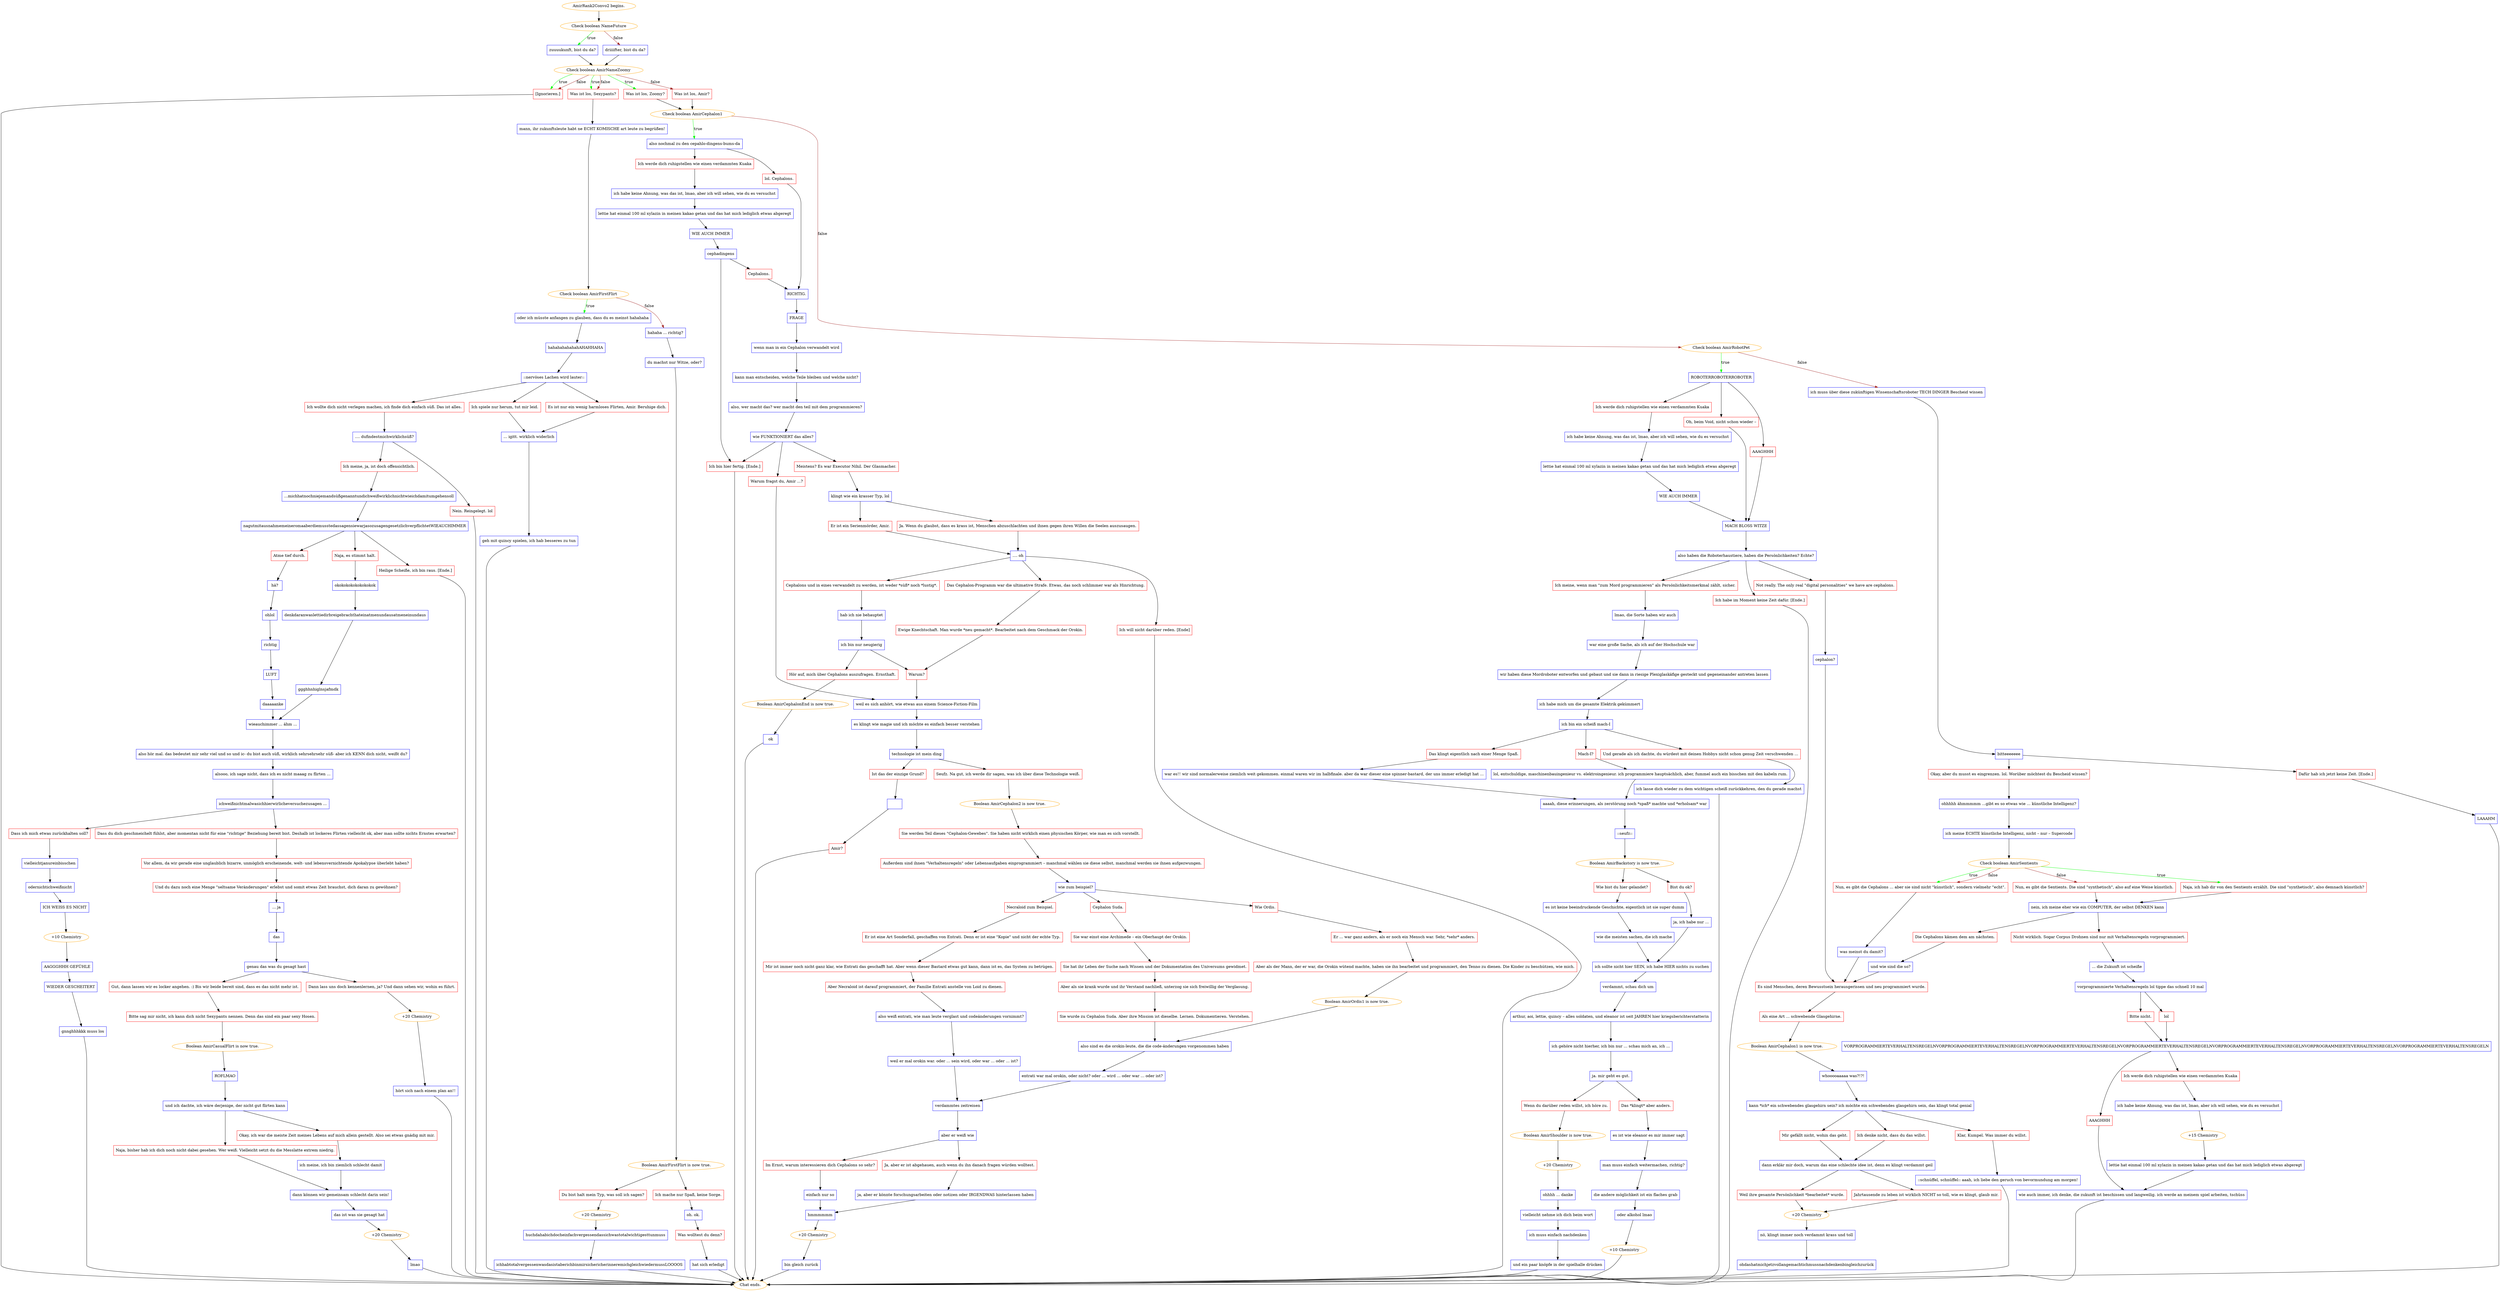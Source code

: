 digraph {
	"AmirRank2Convo2 begins." [color=orange];
		"AmirRank2Convo2 begins." -> j1555648941;
	j1555648941 [label="Check boolean NameFuture",color=orange];
		j1555648941 -> j3307361574 [label=true,color=green];
		j1555648941 -> j3724888176 [label=false,color=brown];
	j3307361574 [label="zuuuukunft, bist du da?",shape=box,color=blue];
		j3307361574 -> j3096240527;
	j3724888176 [label="driiiifter, bist du da?",shape=box,color=blue];
		j3724888176 -> j3096240527;
	j3096240527 [label="Check boolean AmirNameZoomy",color=orange];
		j3096240527 -> j4221938618 [label=true,color=green];
		j3096240527 -> j1084389722 [label=true,color=green];
		j3096240527 -> j474816345 [label=true,color=green];
		j3096240527 -> j4221938618 [label=false,color=brown];
		j3096240527 -> j1084389722 [label=false,color=brown];
		j3096240527 -> j4013942092 [label=false,color=brown];
	j4221938618 [label="[Ignorieren.]",shape=box,color=red];
		j4221938618 -> "Chat ends.";
	j1084389722 [label="Was ist los, Sexypants?",shape=box,color=red];
		j1084389722 -> j3750007848;
	j474816345 [label="Was ist los, Zoomy?",shape=box,color=red];
		j474816345 -> j87647369;
	j4013942092 [label="Was ist los, Amir?",shape=box,color=red];
		j4013942092 -> j87647369;
	"Chat ends." [color=orange];
	j3750007848 [label="mann, ihr zukunftsleute habt ne ECHT KOMISCHE art leute zu begrüßen!",shape=box,color=blue];
		j3750007848 -> j1575820688;
	j87647369 [label="Check boolean AmirCephalon1",color=orange];
		j87647369 -> j115121368 [label=true,color=green];
		j87647369 -> j1377197533 [label=false,color=brown];
	j1575820688 [label="Check boolean AmirFirstFlirt",color=orange];
		j1575820688 -> j2492034012 [label=true,color=green];
		j1575820688 -> j3393384955 [label=false,color=brown];
	j115121368 [label="also nochmal zu den cepahlo-dingens-bums-da",shape=box,color=blue];
		j115121368 -> j2312319209;
		j115121368 -> j2672631031;
	j1377197533 [label="Check boolean AmirRobotPet",color=orange];
		j1377197533 -> j4054132 [label=true,color=green];
		j1377197533 -> j3587318549 [label=false,color=brown];
	j2492034012 [label="oder ich müsste anfangen zu glauben, dass du es meinst hahahaha",shape=box,color=blue];
		j2492034012 -> j3124824646;
	j3393384955 [label="hahaha ... richtig?",shape=box,color=blue];
		j3393384955 -> j1797809894;
	j2312319209 [label="lol. Cephalons.",shape=box,color=red];
		j2312319209 -> j1317306424;
	j2672631031 [label="Ich werde dich ruhigstellen wie einen verdammten Kuaka",shape=box,color=red];
		j2672631031 -> j3753934464;
	j4054132 [label="ROBOTERROBOTERROBOTER",shape=box,color=blue];
		j4054132 -> j484419213;
		j4054132 -> j2311516231;
		j4054132 -> j1996155099;
	j3587318549 [label="ich muss über diese zukünftigen Wissenschaftsroboter TECH DINGER Bescheid wissen",shape=box,color=blue];
		j3587318549 -> j4246511531;
	j3124824646 [label="hahahahahahahAHAHHAHA",shape=box,color=blue];
		j3124824646 -> j4193447995;
	j1797809894 [label="du machst nur Witze, oder?",shape=box,color=blue];
		j1797809894 -> j1496595557;
	j1317306424 [label="RICHTIG.",shape=box,color=blue];
		j1317306424 -> j2656031469;
	j3753934464 [label="ich habe keine Ahnung, was das ist, lmao, aber ich will sehen, wie du es versuchst",shape=box,color=blue];
		j3753934464 -> j438664815;
	j484419213 [label="Oh, beim Void, nicht schon wieder –",shape=box,color=red];
		j484419213 -> j3017706590;
	j2311516231 [label="AAAGHHH",shape=box,color=red];
		j2311516231 -> j3017706590;
	j1996155099 [label="Ich werde dich ruhigstellen wie einen verdammten Kuaka",shape=box,color=red];
		j1996155099 -> j2029901667;
	j4246511531 [label="bitteeeeeee",shape=box,color=blue];
		j4246511531 -> j3028903675;
		j4246511531 -> j2031541575;
	j4193447995 [label="::nervöses Lachen wird lauter::",shape=box,color=blue];
		j4193447995 -> j2907826361;
		j4193447995 -> j4194079776;
		j4193447995 -> j1877489466;
	j1496595557 [label="Boolean AmirFirstFlirt is now true.",color=orange];
		j1496595557 -> j2982463184;
		j1496595557 -> j627037702;
	j2656031469 [label="FRAGE",shape=box,color=blue];
		j2656031469 -> j529052939;
	j438664815 [label="lettie hat einmal 100 ml xylazin in meinen kakao getan und das hat mich lediglich etwas abgeregt",shape=box,color=blue];
		j438664815 -> j3019687302;
	j3017706590 [label="MACH BLOSS WITZE",shape=box,color=blue];
		j3017706590 -> j2671769599;
	j2029901667 [label="ich habe keine Ahnung, was das ist, lmao, aber ich will sehen, wie du es versuchst",shape=box,color=blue];
		j2029901667 -> j3712962446;
	j3028903675 [label="Dafür hab ich jetzt keine Zeit. [Ende.]",shape=box,color=red];
		j3028903675 -> j215032088;
	j2031541575 [label="Okay, aber du musst es eingrenzen. lol. Worüber möchtest du Bescheid wissen?",shape=box,color=red];
		j2031541575 -> j11450129;
	j2907826361 [label="Ich wollte dich nicht verlegen machen, ich finde dich einfach süß. Das ist alles.",shape=box,color=red];
		j2907826361 -> j3585938906;
	j4194079776 [label="Ich spiele nur herum, tut mir leid.",shape=box,color=red];
		j4194079776 -> j3329032730;
	j1877489466 [label="Es ist nur ein wenig harmloses Flirten, Amir. Beruhige dich.",shape=box,color=red];
		j1877489466 -> j3329032730;
	j2982463184 [label="Du bist halt mein Typ, was soll ich sagen?",shape=box,color=red];
		j2982463184 -> j3801050391;
	j627037702 [label="Ich mache nur Spaß, keine Sorge.",shape=box,color=red];
		j627037702 -> j615910744;
	j529052939 [label="wenn man in ein Cephalon verwandelt wird",shape=box,color=blue];
		j529052939 -> j2843111048;
	j3019687302 [label="WIE AUCH IMMER",shape=box,color=blue];
		j3019687302 -> j654997722;
	j2671769599 [label="also haben die Roboterhaustiere, haben die Persönlichkeiten? Echte?",shape=box,color=blue];
		j2671769599 -> j2372550800;
		j2671769599 -> j3374352757;
		j2671769599 -> j3021494413;
	j3712962446 [label="lettie hat einmal 100 ml xylazin in meinen kakao getan und das hat mich lediglich etwas abgeregt",shape=box,color=blue];
		j3712962446 -> j3633236738;
	j215032088 [label="LAAAHM",shape=box,color=blue];
		j215032088 -> "Chat ends.";
	j11450129 [label="ohhhhh ähmmmmm ...gibt es so etwas wie ... künstliche Intelligenz?",shape=box,color=blue];
		j11450129 -> j2017907828;
	j3585938906 [label=".... dufindestmichwirklichsüß?",shape=box,color=blue];
		j3585938906 -> j4103598451;
		j3585938906 -> j3409012234;
	j3329032730 [label="... igitt. wirklich widerlich",shape=box,color=blue];
		j3329032730 -> j3915761420;
	j3801050391 [label="+20 Chemistry",color=orange];
		j3801050391 -> j752171801;
	j615910744 [label="oh. ok.",shape=box,color=blue];
		j615910744 -> j234731829;
	j2843111048 [label="kann man entscheiden, welche Teile bleiben und welche nicht?",shape=box,color=blue];
		j2843111048 -> j2879081918;
	j654997722 [label="cephadingens",shape=box,color=blue];
		j654997722 -> j700184981;
		j654997722 -> j26501869;
	j2372550800 [label="Not really. The only real \"digital personalities\" we have are cephalons.",shape=box,color=red];
		j2372550800 -> j2014499266;
	j3374352757 [label="Ich meine, wenn man \"zum Mord programmieren\" als Persönlichkeitsmerkmal zählt, sicher.",shape=box,color=red];
		j3374352757 -> j540731796;
	j3021494413 [label="Ich habe im Moment keine Zeit dafür. [Ende.]",shape=box,color=red];
		j3021494413 -> "Chat ends.";
	j3633236738 [label="WIE AUCH IMMER",shape=box,color=blue];
		j3633236738 -> j3017706590;
	j2017907828 [label="ich meine ECHTE künstliche Intelligenz, nicht – nur – Supercode",shape=box,color=blue];
		j2017907828 -> j3361290284;
	j4103598451 [label="Ich meine, ja, ist doch offensichtlich.",shape=box,color=red];
		j4103598451 -> j889946464;
	j3409012234 [label="Nein. Reingelegt. lol",shape=box,color=red];
		j3409012234 -> "Chat ends.";
	j3915761420 [label="geh mit quincy spielen, ich hab besseres zu tun",shape=box,color=blue];
		j3915761420 -> "Chat ends.";
	j752171801 [label="huchdahabichdocheinfachvergessendassichwastotalwichtigesttunmuss",shape=box,color=blue];
		j752171801 -> j4292324497;
	j234731829 [label="Was wolltest du denn?",shape=box,color=red];
		j234731829 -> j2499994886;
	j2879081918 [label="also, wer macht das? wer macht den teil mit dem programmieren?",shape=box,color=blue];
		j2879081918 -> j460803607;
	j700184981 [label="Cephalons.",shape=box,color=red];
		j700184981 -> j1317306424;
	j26501869 [label="Ich bin hier fertig. [Ende.]",shape=box,color=red];
		j26501869 -> "Chat ends.";
	j2014499266 [label="cephalon?",shape=box,color=blue];
		j2014499266 -> j3952377309;
	j540731796 [label="lmao, die Sorte haben wir auch",shape=box,color=blue];
		j540731796 -> j3939566060;
	j3361290284 [label="Check boolean AmirSentients",color=orange];
		j3361290284 -> j502698037 [label=true,color=green];
		j3361290284 -> j147018260 [label=true,color=green];
		j3361290284 -> j887103552 [label=false,color=brown];
		j3361290284 -> j147018260 [label=false,color=brown];
	j889946464 [label="...michhatnochniejemandsüßgenanntundichweißwirklichnichtwieichdamitumgehensoll",shape=box,color=blue];
		j889946464 -> j3006527897;
	j4292324497 [label="ichhabtotalvergessenwasdasistaberichbinmirsichericherinneremichgleichwiedermussLOOOOS",shape=box,color=blue];
		j4292324497 -> "Chat ends.";
	j2499994886 [label="hat sich erledigt",shape=box,color=blue];
		j2499994886 -> "Chat ends.";
	j460803607 [label="wie FUNKTIONIERT das alles?",shape=box,color=blue];
		j460803607 -> j391924389;
		j460803607 -> j242922062;
		j460803607 -> j26501869;
	j3952377309 [label="Es sind Menschen, deren Bewusstsein herausgerissen und neu programmiert wurde.",shape=box,color=red];
		j3952377309 -> j1605078569;
	j3939566060 [label="war eine große Sache, als ich auf der Hochschule war",shape=box,color=blue];
		j3939566060 -> j4258655379;
	j502698037 [label="Naja, ich hab dir von den Sentients erzählt. Die sind \"synthetisch\", also demnach künstlich?",shape=box,color=red];
		j502698037 -> j3122701849;
	j147018260 [label="Nun, es gibt die Cephalons ... aber sie sind nicht \"künstlich\", sondern vielmehr \"echt\".",shape=box,color=red];
		j147018260 -> j2378376927;
	j887103552 [label="Nun, es gibt die Sentients. Die sind \"synthetisch\", also auf eine Weise künstlich.",shape=box,color=red];
		j887103552 -> j3122701849;
	j3006527897 [label="nagutmitausnahmemeineromaaberdiemusstedassagensiewarjasozusagengesetzlichverpflichtetWIEAUCHIMMER",shape=box,color=blue];
		j3006527897 -> j2378956216;
		j3006527897 -> j2110427409;
		j3006527897 -> j2055702552;
	j391924389 [label="Meistens? Es war Executor Nihil. Der Glasmacher.",shape=box,color=red];
		j391924389 -> j1536701201;
	j242922062 [label="Warum fragst du, Amir ...?",shape=box,color=red];
		j242922062 -> j2910270750;
	j1605078569 [label="Als eine Art ... schwebende Glasgehirne.",shape=box,color=red];
		j1605078569 -> j2736927145;
	j4258655379 [label="wir haben diese Mordroboter entworfen und gebaut und sie dann in riesige Plexiglaskäfige gesteckt und gegeneinander antreten lassen",shape=box,color=blue];
		j4258655379 -> j719706352;
	j3122701849 [label="nein, ich meine eher wie ein COMPUTER, der selbst DENKEN kann",shape=box,color=blue];
		j3122701849 -> j1619777783;
		j3122701849 -> j840093473;
	j2378376927 [label="was meinst du damit?",shape=box,color=blue];
		j2378376927 -> j3952377309;
	j2378956216 [label="Atme tief durch.",shape=box,color=red];
		j2378956216 -> j2564326867;
	j2110427409 [label="Naja, es stimmt halt.",shape=box,color=red];
		j2110427409 -> j2190914013;
	j2055702552 [label="Heilige Scheiße, ich bin raus. [Ende.]",shape=box,color=red];
		j2055702552 -> "Chat ends.";
	j1536701201 [label="klingt wie ein krasser Typ, lol",shape=box,color=blue];
		j1536701201 -> j2458441488;
		j1536701201 -> j3708547763;
	j2910270750 [label="weil es sich anhört, wie etwas aus einem Science-Fiction-Film",shape=box,color=blue];
		j2910270750 -> j846729492;
	j2736927145 [label="Boolean AmirCephalon1 is now true.",color=orange];
		j2736927145 -> j2217811682;
	j719706352 [label="ich habe mich um die gesamte Elektrik gekümmert",shape=box,color=blue];
		j719706352 -> j4021572635;
	j1619777783 [label="Die Cephalons kämen dem am nächsten.",shape=box,color=red];
		j1619777783 -> j1147397134;
	j840093473 [label="Nicht wirklich. Sogar Corpus Drohnen sind nur mit Verhaltensregeln vorprogrammiert.",shape=box,color=red];
		j840093473 -> j2359377820;
	j2564326867 [label="hä?",shape=box,color=blue];
		j2564326867 -> j4255470236;
	j2190914013 [label="okokokokokokokokok",shape=box,color=blue];
		j2190914013 -> j2219963722;
	j2458441488 [label="Ja. Wenn du glaubst, dass es krass ist, Menschen abzuschlachten und ihnen gegen ihren Willen die Seelen auszusaugen.",shape=box,color=red];
		j2458441488 -> j1381907920;
	j3708547763 [label="Er ist ein Serienmörder, Amir.",shape=box,color=red];
		j3708547763 -> j1381907920;
	j846729492 [label="es klingt wie magie und ich möchte es einfach besser verstehen",shape=box,color=blue];
		j846729492 -> j21761654;
	j2217811682 [label="whooooaaaaa was?!?!",shape=box,color=blue];
		j2217811682 -> j1940614752;
	j4021572635 [label="ich bin ein scheiß mach-I",shape=box,color=blue];
		j4021572635 -> j2165625261;
		j4021572635 -> j1970320508;
		j4021572635 -> j553232700;
	j1147397134 [label="und wie sind die so?",shape=box,color=blue];
		j1147397134 -> j3952377309;
	j2359377820 [label="... die Zukunft ist scheiße",shape=box,color=blue];
		j2359377820 -> j292380097;
	j4255470236 [label="ohlol",shape=box,color=blue];
		j4255470236 -> j3981626300;
	j2219963722 [label="denkdaranwaslettiedirbreigebrachthateinatmenundausatmeneinundaus",shape=box,color=blue];
		j2219963722 -> j3613006947;
	j1381907920 [label=".... oh",shape=box,color=blue];
		j1381907920 -> j215706029;
		j1381907920 -> j2231074874;
		j1381907920 -> j658200061;
	j21761654 [label="technologie ist mein ding",shape=box,color=blue];
		j21761654 -> j1023077670;
		j21761654 -> j2938090448;
	j1940614752 [label="kann *ich* ein schwebendes glasgehirn sein? ich möchte ein schwebendes glasgehirn sein, das klingt total genial",shape=box,color=blue];
		j1940614752 -> j3594797301;
		j1940614752 -> j3096640561;
		j1940614752 -> j3549899847;
	j2165625261 [label="Mach-I?",shape=box,color=red];
		j2165625261 -> j2414151238;
	j1970320508 [label="Das klingt eigentlich nach einer Menge Spaß.",shape=box,color=red];
		j1970320508 -> j2266044189;
	j553232700 [label="Und gerade als ich dachte, du würdest mit deinen Hobbys nicht schon genug Zeit verschwenden ...",shape=box,color=red];
		j553232700 -> j2151363898;
	j292380097 [label="vorprogrammierte Verhaltensregeln lol tippe das schnell 10 mal",shape=box,color=blue];
		j292380097 -> j3666099847;
		j292380097 -> j1149664132;
	j3981626300 [label="richtig",shape=box,color=blue];
		j3981626300 -> j3604036129;
	j3613006947 [label="ggghhnhiglnsjafmdk",shape=box,color=blue];
		j3613006947 -> j2225385559;
	j215706029 [label="Cephalons und in eines verwandelt zu werden, ist weder *süß* noch *lustig*.",shape=box,color=red];
		j215706029 -> j1480842532;
	j2231074874 [label="Ich will nicht darüber reden. [Ende]",shape=box,color=red];
		j2231074874 -> "Chat ends.";
	j658200061 [label="Das Cephalon-Programm war die ultimative Strafe. Etwas, das noch schlimmer war als Hinrichtung.",shape=box,color=red];
		j658200061 -> j3679616956;
	j1023077670 [label="Ist das der einzige Grund?",shape=box,color=red];
		j1023077670 -> j3956974090;
	j2938090448 [label="Seufz. Na gut, ich werde dir sagen, was ich über diese Technologie weiß.",shape=box,color=red];
		j2938090448 -> j3833795817;
	j3594797301 [label="Mir gefällt nicht, wohin das geht.",shape=box,color=red];
		j3594797301 -> j328105516;
	j3096640561 [label="Ich denke nicht, dass du das willst.",shape=box,color=red];
		j3096640561 -> j328105516;
	j3549899847 [label="Klar, Kumpel. Was immer du willst.",shape=box,color=red];
		j3549899847 -> j1934114727;
	j2414151238 [label="lol, entschuldige, maschinenbauingenieur vs. elektroingenieur. ich programmiere hauptsächlich, aber, fummel auch ein bisschen mit den kabeln rum.",shape=box,color=blue];
		j2414151238 -> j322707743;
	j2266044189 [label="war es!! wir sind normalerweise ziemlich weit gekommen. einmal waren wir im halbfinale. aber da war dieser eine spinner-bastard, der uns immer erledigt hat ...",shape=box,color=blue];
		j2266044189 -> j322707743;
	j2151363898 [label="ich lasse dich wieder zu dem wichtigen scheiß zurückkehren, den du gerade machst",shape=box,color=blue];
		j2151363898 -> "Chat ends.";
	j3666099847 [label="lol",shape=box,color=red];
		j3666099847 -> j1771278913;
	j1149664132 [label="Bitte nicht.",shape=box,color=red];
		j1149664132 -> j1771278913;
	j3604036129 [label="LUFT",shape=box,color=blue];
		j3604036129 -> j1114644403;
	j2225385559 [label="wieauchimmer ... ähm ...",shape=box,color=blue];
		j2225385559 -> j1192422242;
	j1480842532 [label="hab ich nie behauptet",shape=box,color=blue];
		j1480842532 -> j1909174252;
	j3679616956 [label="Ewige Knechtschaft. Man wurde *neu gemacht*. Bearbeitet nach dem Geschmack der Orokin.",shape=box,color=red];
		j3679616956 -> j349047859;
	j3956974090 [label="  ",shape=box,color=blue];
		j3956974090 -> j2228253618;
	j3833795817 [label="Boolean AmirCephalon2 is now true.",color=orange];
		j3833795817 -> j2222101076;
	j328105516 [label="dann erklär mir doch, warum das eine schlechte idee ist, denn es klingt verdammt geil",shape=box,color=blue];
		j328105516 -> j2072444409;
		j328105516 -> j1961590580;
	j1934114727 [label="::schnüffel, schnüffel:: aaah, ich liebe den geruch von bevormundung am morgen!",shape=box,color=blue];
		j1934114727 -> "Chat ends.";
	j322707743 [label="aaaah, diese erinnerungen, als zerstörung noch *spaß* machte und *erholsam* war",shape=box,color=blue];
		j322707743 -> j2134939187;
	j1771278913 [label="VORPROGRAMMIERTEVERHALTENSREGELNVORPROGRAMMIERTEVERHALTENSREGELNVORPROGRAMMIERTEVERHALTENSREGELNVORPROGRAMMIERTEVERHALTENSREGELNVORPROGRAMMIERTEVERHALTENSREGELNVORPROGRAMMIERTEVERHALTENSREGELNVORPROGRAMMIERTEVERHALTENSREGELN",shape=box,color=blue];
		j1771278913 -> j2101935954;
		j1771278913 -> j4168805984;
	j1114644403 [label="daaaaanke",shape=box,color=blue];
		j1114644403 -> j2225385559;
	j1192422242 [label="also hör mal. das bedeutet mir sehr viel und so und ic- du bist auch süß, wirklich sehrsehrsehr süß- aber ich KENN dich nicht, weißt du?",shape=box,color=blue];
		j1192422242 -> j2960310200;
	j1909174252 [label="ich bin nur neugierig",shape=box,color=blue];
		j1909174252 -> j349047859;
		j1909174252 -> j2478160134;
	j349047859 [label="Warum?",shape=box,color=red];
		j349047859 -> j2910270750;
	j2228253618 [label="Amir?",shape=box,color=red];
		j2228253618 -> "Chat ends.";
	j2222101076 [label="Sie werden Teil dieses \"Cephalon-Gewebes\". Sie haben nicht wirklich einen physischen Körper, wie man es sich vorstellt.",shape=box,color=red];
		j2222101076 -> j1962427523;
	j2072444409 [label="Weil ihre gesamte Persönlichkeit *bearbeitet* wurde.",shape=box,color=red];
		j2072444409 -> j1746055533;
	j1961590580 [label="Jahrtausende zu leben ist wirklich NICHT so toll, wie es klingt, glaub mir.",shape=box,color=red];
		j1961590580 -> j1746055533;
	j2134939187 [label="::seufz::",shape=box,color=blue];
		j2134939187 -> j2341517216;
	j2101935954 [label="Ich werde dich ruhigstellen wie einen verdammten Kuaka",shape=box,color=red];
		j2101935954 -> j1028692125;
	j4168805984 [label="AAAGHHH",shape=box,color=red];
		j4168805984 -> j1644398351;
	j2960310200 [label="alsooo, ich sage nicht, dass ich es nicht maaag zu flirten ...",shape=box,color=blue];
		j2960310200 -> j2539879114;
	j2478160134 [label="Hör auf, mich über Cephalons auszufragen. Ernsthaft.",shape=box,color=red];
		j2478160134 -> j1631207674;
	j1962427523 [label="Außerdem sind ihnen \"Verhaltensregeln\" oder Lebensaufgaben einprogrammiert – manchmal wählen sie diese selbst, manchmal werden sie ihnen aufgezwungen.",shape=box,color=red];
		j1962427523 -> j2079666052;
	j1746055533 [label="+20 Chemistry",color=orange];
		j1746055533 -> j1308649462;
	j2341517216 [label="Boolean AmirBackstory is now true.",color=orange];
		j2341517216 -> j469885157;
		j2341517216 -> j3559321770;
	j1028692125 [label="ich habe keine Ahnung, was das ist, lmao, aber ich will sehen, wie du es versuchst",shape=box,color=blue];
		j1028692125 -> j3783282761;
	j1644398351 [label="wie auch immer, ich denke, die zukunft ist beschissen und langweilig. ich werde an meinem spiel arbeiten, tschüss",shape=box,color=blue];
		j1644398351 -> "Chat ends.";
	j2539879114 [label="ichweißnichtmalwasichhierwirlicheversuchezusagen ...",shape=box,color=blue];
		j2539879114 -> j1259729077;
		j2539879114 -> j1361180172;
	j1631207674 [label="Boolean AmirCephalonEnd is now true.",color=orange];
		j1631207674 -> j2346536463;
	j2079666052 [label="wie zum beispiel?",shape=box,color=blue];
		j2079666052 -> j1063890308;
		j2079666052 -> j2880122644;
		j2079666052 -> j1361587791;
	j1308649462 [label="nö, klingt immer noch verdammt krass und toll",shape=box,color=blue];
		j1308649462 -> j3675864132;
	j469885157 [label="Bist du ok?",shape=box,color=red];
		j469885157 -> j108346602;
	j3559321770 [label="Wie bist du hier gelandet?",shape=box,color=red];
		j3559321770 -> j4196180171;
	j3783282761 [label="+15 Chemistry",color=orange];
		j3783282761 -> j2080758054;
	j1259729077 [label="Dass du dich geschmeichelt fühlst, aber momentan nicht für eine \"richtige\" Beziehung bereit bist. Deshalb ist lockeres Flirten vielleicht ok, aber man sollte nichts Ernstes erwarten?",shape=box,color=red];
		j1259729077 -> j987611496;
	j1361180172 [label="Dass ich mich etwas zurückhalten soll?",shape=box,color=red];
		j1361180172 -> j3757143851;
	j2346536463 [label="ok",shape=box,color=blue];
		j2346536463 -> "Chat ends.";
	j1063890308 [label="Wie Ordis.",shape=box,color=red];
		j1063890308 -> j4121593158;
	j2880122644 [label="Cephalon Suda.",shape=box,color=red];
		j2880122644 -> j4221896187;
	j1361587791 [label="Necraloid zum Beispiel.",shape=box,color=red];
		j1361587791 -> j3093834857;
	j3675864132 [label="ohdashatmichjetzvollangemachtichmussnachdenkenbingleichzurück",shape=box,color=blue];
		j3675864132 -> "Chat ends.";
	j108346602 [label="ja, ich habe nur ...",shape=box,color=blue];
		j108346602 -> j1522182172;
	j4196180171 [label="es ist keine beeindruckende Geschichte, eigentlich ist sie super dumm",shape=box,color=blue];
		j4196180171 -> j4137404689;
	j2080758054 [label="lettie hat einmal 100 ml xylazin in meinen kakao getan und das hat mich lediglich etwas abgeregt",shape=box,color=blue];
		j2080758054 -> j1644398351;
	j987611496 [label="Vor allem, da wir gerade eine unglaublich bizarre, unmöglich erscheinende, welt- und lebensvernichtende Apokalypse überlebt haben?",shape=box,color=red];
		j987611496 -> j542699016;
	j3757143851 [label="vielleichtjanureinbisschen",shape=box,color=blue];
		j3757143851 -> j862507220;
	j4121593158 [label="Er ... war ganz anders, als er noch ein Mensch war. Sehr, *sehr* anders.",shape=box,color=red];
		j4121593158 -> j442208557;
	j4221896187 [label="Sie war einst eine Archimede – ein Oberhaupt der Orokin.",shape=box,color=red];
		j4221896187 -> j1367700933;
	j3093834857 [label="Er ist eine Art Sonderfall, geschaffen von Entrati. Denn er ist eine \"Kopie\" und nicht der echte Typ.",shape=box,color=red];
		j3093834857 -> j390879003;
	j1522182172 [label="ich sollte nicht hier SEIN, ich habe HIER nichts zu suchen",shape=box,color=blue];
		j1522182172 -> j207218780;
	j4137404689 [label="wie die meisten sachen, die ich mache",shape=box,color=blue];
		j4137404689 -> j1522182172;
	j542699016 [label="Und du dazu noch eine Menge \"seltsame Veränderungen\" erlebst und somit etwas Zeit brauchst, dich daran zu gewöhnen?",shape=box,color=red];
		j542699016 -> j717240881;
	j862507220 [label="odernichtichweißnicht",shape=box,color=blue];
		j862507220 -> j1466686680;
	j442208557 [label="Aber als der Mann, der er war, die Orokin wütend machte, haben sie ihn bearbeitet und programmiert, den Tenno zu dienen. Die Kinder zu beschützen, wie mich.",shape=box,color=red];
		j442208557 -> j3842581381;
	j1367700933 [label="Sie hat ihr Leben der Suche nach Wissen und der Dokumentation des Universums gewidmet.",shape=box,color=red];
		j1367700933 -> j4222793199;
	j390879003 [label="Mir ist immer noch nicht ganz klar, wie Entrati das geschafft hat. Aber wenn dieser Bastard etwas gut kann, dann ist es, das System zu betrügen.",shape=box,color=red];
		j390879003 -> j3645087772;
	j207218780 [label="verdammt, schau dich um",shape=box,color=blue];
		j207218780 -> j4259079369;
	j717240881 [label="... ja",shape=box,color=blue];
		j717240881 -> j2055301385;
	j1466686680 [label="ICH WEISS ES NICHT",shape=box,color=blue];
		j1466686680 -> j1105939416;
	j3842581381 [label="Boolean AmirOrdis1 is now true.",color=orange];
		j3842581381 -> j4162390289;
	j4222793199 [label="Aber als sie krank wurde und ihr Verstand nachließ, unterzog sie sich freiwillig der Verglasung.",shape=box,color=red];
		j4222793199 -> j2515702004;
	j3645087772 [label="Aber Necraloid ist darauf programmiert, der Familie Entrati anstelle von Loid zu dienen.",shape=box,color=red];
		j3645087772 -> j4178418078;
	j4259079369 [label="arthur, aoi, lettie, quincy – alles soldaten, und eleanor ist seit JAHREN hier kriegsberichterstatterin",shape=box,color=blue];
		j4259079369 -> j2403422728;
	j2055301385 [label="das",shape=box,color=blue];
		j2055301385 -> j1342123745;
	j1105939416 [label="+10 Chemistry",color=orange];
		j1105939416 -> j3158003236;
	j4162390289 [label="also sind es die orokin-leute, die die code-änderungen vorgenommen haben",shape=box,color=blue];
		j4162390289 -> j2283107787;
	j2515702004 [label="Sie wurde zu Cephalon Suda. Aber ihre Mission ist dieselbe. Lernen. Dokumentieren. Verstehen.",shape=box,color=red];
		j2515702004 -> j4162390289;
	j4178418078 [label="also weiß entrati, wie man leute verglast und codeänderungen vornimmt?",shape=box,color=blue];
		j4178418078 -> j1953946825;
	j2403422728 [label="ich gehöre nicht hierher, ich bin nur ... schau mich an, ich ...",shape=box,color=blue];
		j2403422728 -> j563618606;
	j1342123745 [label="genau das was du gesagt hast",shape=box,color=blue];
		j1342123745 -> j3225458639;
		j1342123745 -> j2198619248;
	j3158003236 [label="AAGGGHHH GEFÜHLE",shape=box,color=blue];
		j3158003236 -> j2979881304;
	j2283107787 [label="entrati war mal orokin, oder nicht? oder ... wird ... oder war ... oder ist?",shape=box,color=blue];
		j2283107787 -> j673013220;
	j1953946825 [label="weil er mal orokin war. oder ... sein wird, oder war ... oder ... ist?",shape=box,color=blue];
		j1953946825 -> j673013220;
	j563618606 [label="ja. mir geht es gut.",shape=box,color=blue];
		j563618606 -> j1520144209;
		j563618606 -> j1401420732;
	j3225458639 [label="Dann lass uns doch kennenlernen, ja? Und dann sehen wir, wohin es führt.",shape=box,color=red];
		j3225458639 -> j1413694918;
	j2198619248 [label="Gut, dann lassen wir es locker angehen. :) Bis wir beide bereit sind, dass es das nicht mehr ist.",shape=box,color=red];
		j2198619248 -> j3905989130;
	j2979881304 [label="WIEDER GESCHEITERT",shape=box,color=blue];
		j2979881304 -> j3283678588;
	j673013220 [label="verdammtes zeitreisen",shape=box,color=blue];
		j673013220 -> j1453051356;
	j1520144209 [label="Wenn du darüber reden willst, ich höre zu.",shape=box,color=red];
		j1520144209 -> j2419746470;
	j1401420732 [label="Das *klingt* aber anders.",shape=box,color=red];
		j1401420732 -> j1834435948;
	j1413694918 [label="+20 Chemistry",color=orange];
		j1413694918 -> j2220474486;
	j3905989130 [label="Bitte sag mir nicht, ich kann dich nicht Sexypants nennen. Denn das sind ein paar sexy Hosen.",shape=box,color=red];
		j3905989130 -> j1031847320;
	j3283678588 [label="gnnghhhkkk muss los",shape=box,color=blue];
		j3283678588 -> "Chat ends.";
	j1453051356 [label="aber er weiß wie",shape=box,color=blue];
		j1453051356 -> j4110963013;
		j1453051356 -> j893929301;
	j2419746470 [label="Boolean AmirShoulder is now true.",color=orange];
		j2419746470 -> j611147068;
	j1834435948 [label="es ist wie eleanor es mir immer sagt",shape=box,color=blue];
		j1834435948 -> j1591093000;
	j2220474486 [label="hört sich nach einem plan an!!",shape=box,color=blue];
		j2220474486 -> "Chat ends.";
	j1031847320 [label="Boolean AmirCasualFlirt is now true.",color=orange];
		j1031847320 -> j431797226;
	j4110963013 [label="Ja, aber er ist abgehauen, auch wenn du ihn danach fragen würden wolltest.",shape=box,color=red];
		j4110963013 -> j621629653;
	j893929301 [label="Im Ernst, warum interessieren dich Cephalons so sehr?",shape=box,color=red];
		j893929301 -> j2429863723;
	j611147068 [label="+20 Chemistry",color=orange];
		j611147068 -> j1006967140;
	j1591093000 [label="man muss einfach weitermachen, richtig?",shape=box,color=blue];
		j1591093000 -> j2990817117;
	j431797226 [label="ROFLMAO",shape=box,color=blue];
		j431797226 -> j200359870;
	j621629653 [label="ja, aber er könnte forschungsarbeiten oder notizen oder IRGENDWAS hinterlassen haben",shape=box,color=blue];
		j621629653 -> j71603017;
	j2429863723 [label="einfach nur so",shape=box,color=blue];
		j2429863723 -> j71603017;
	j1006967140 [label="ohhhh ... danke",shape=box,color=blue];
		j1006967140 -> j3487754565;
	j2990817117 [label="die andere möglichkeit ist ein flaches grab",shape=box,color=blue];
		j2990817117 -> j1129351687;
	j200359870 [label="und ich dachte, ich wäre derjenige, der nicht gut flirten kann",shape=box,color=blue];
		j200359870 -> j1719738222;
		j200359870 -> j2449584972;
	j71603017 [label="hmmmmmm",shape=box,color=blue];
		j71603017 -> j3021657644;
	j3487754565 [label="vielleicht nehme ich dich beim wort",shape=box,color=blue];
		j3487754565 -> j3580563459;
	j1129351687 [label="oder alkohol lmao",shape=box,color=blue];
		j1129351687 -> j1933300832;
	j1719738222 [label="Naja, bisher hab ich dich noch nicht dabei gesehen. Wer weiß. Vielleicht setzt du die Messlatte extrem niedrig.",shape=box,color=red];
		j1719738222 -> j2235886593;
	j2449584972 [label="Okay, ich war die meiste Zeit meines Lebens auf mich allein gestellt. Also sei etwas gnädig mit mir.",shape=box,color=red];
		j2449584972 -> j3894004250;
	j3021657644 [label="+20 Chemistry",color=orange];
		j3021657644 -> j3287716253;
	j3580563459 [label="ich muss einfach nachdenken",shape=box,color=blue];
		j3580563459 -> j2392673259;
	j1933300832 [label="+10 Chemistry",color=orange];
		j1933300832 -> "Chat ends.";
	j2235886593 [label="dann können wir gemeinsam schlecht darin sein!",shape=box,color=blue];
		j2235886593 -> j998277395;
	j3894004250 [label="ich meine, ich bin ziemlich schlecht damit",shape=box,color=blue];
		j3894004250 -> j2235886593;
	j3287716253 [label="bin gleich zurück",shape=box,color=blue];
		j3287716253 -> "Chat ends.";
	j2392673259 [label="und ein paar knöpfe in der spielhalle drücken",shape=box,color=blue];
		j2392673259 -> "Chat ends.";
	j998277395 [label="das ist was sie gesagt hat",shape=box,color=blue];
		j998277395 -> j2251546872;
	j2251546872 [label="+20 Chemistry",color=orange];
		j2251546872 -> j1868894267;
	j1868894267 [label="lmao",shape=box,color=blue];
		j1868894267 -> "Chat ends.";
}